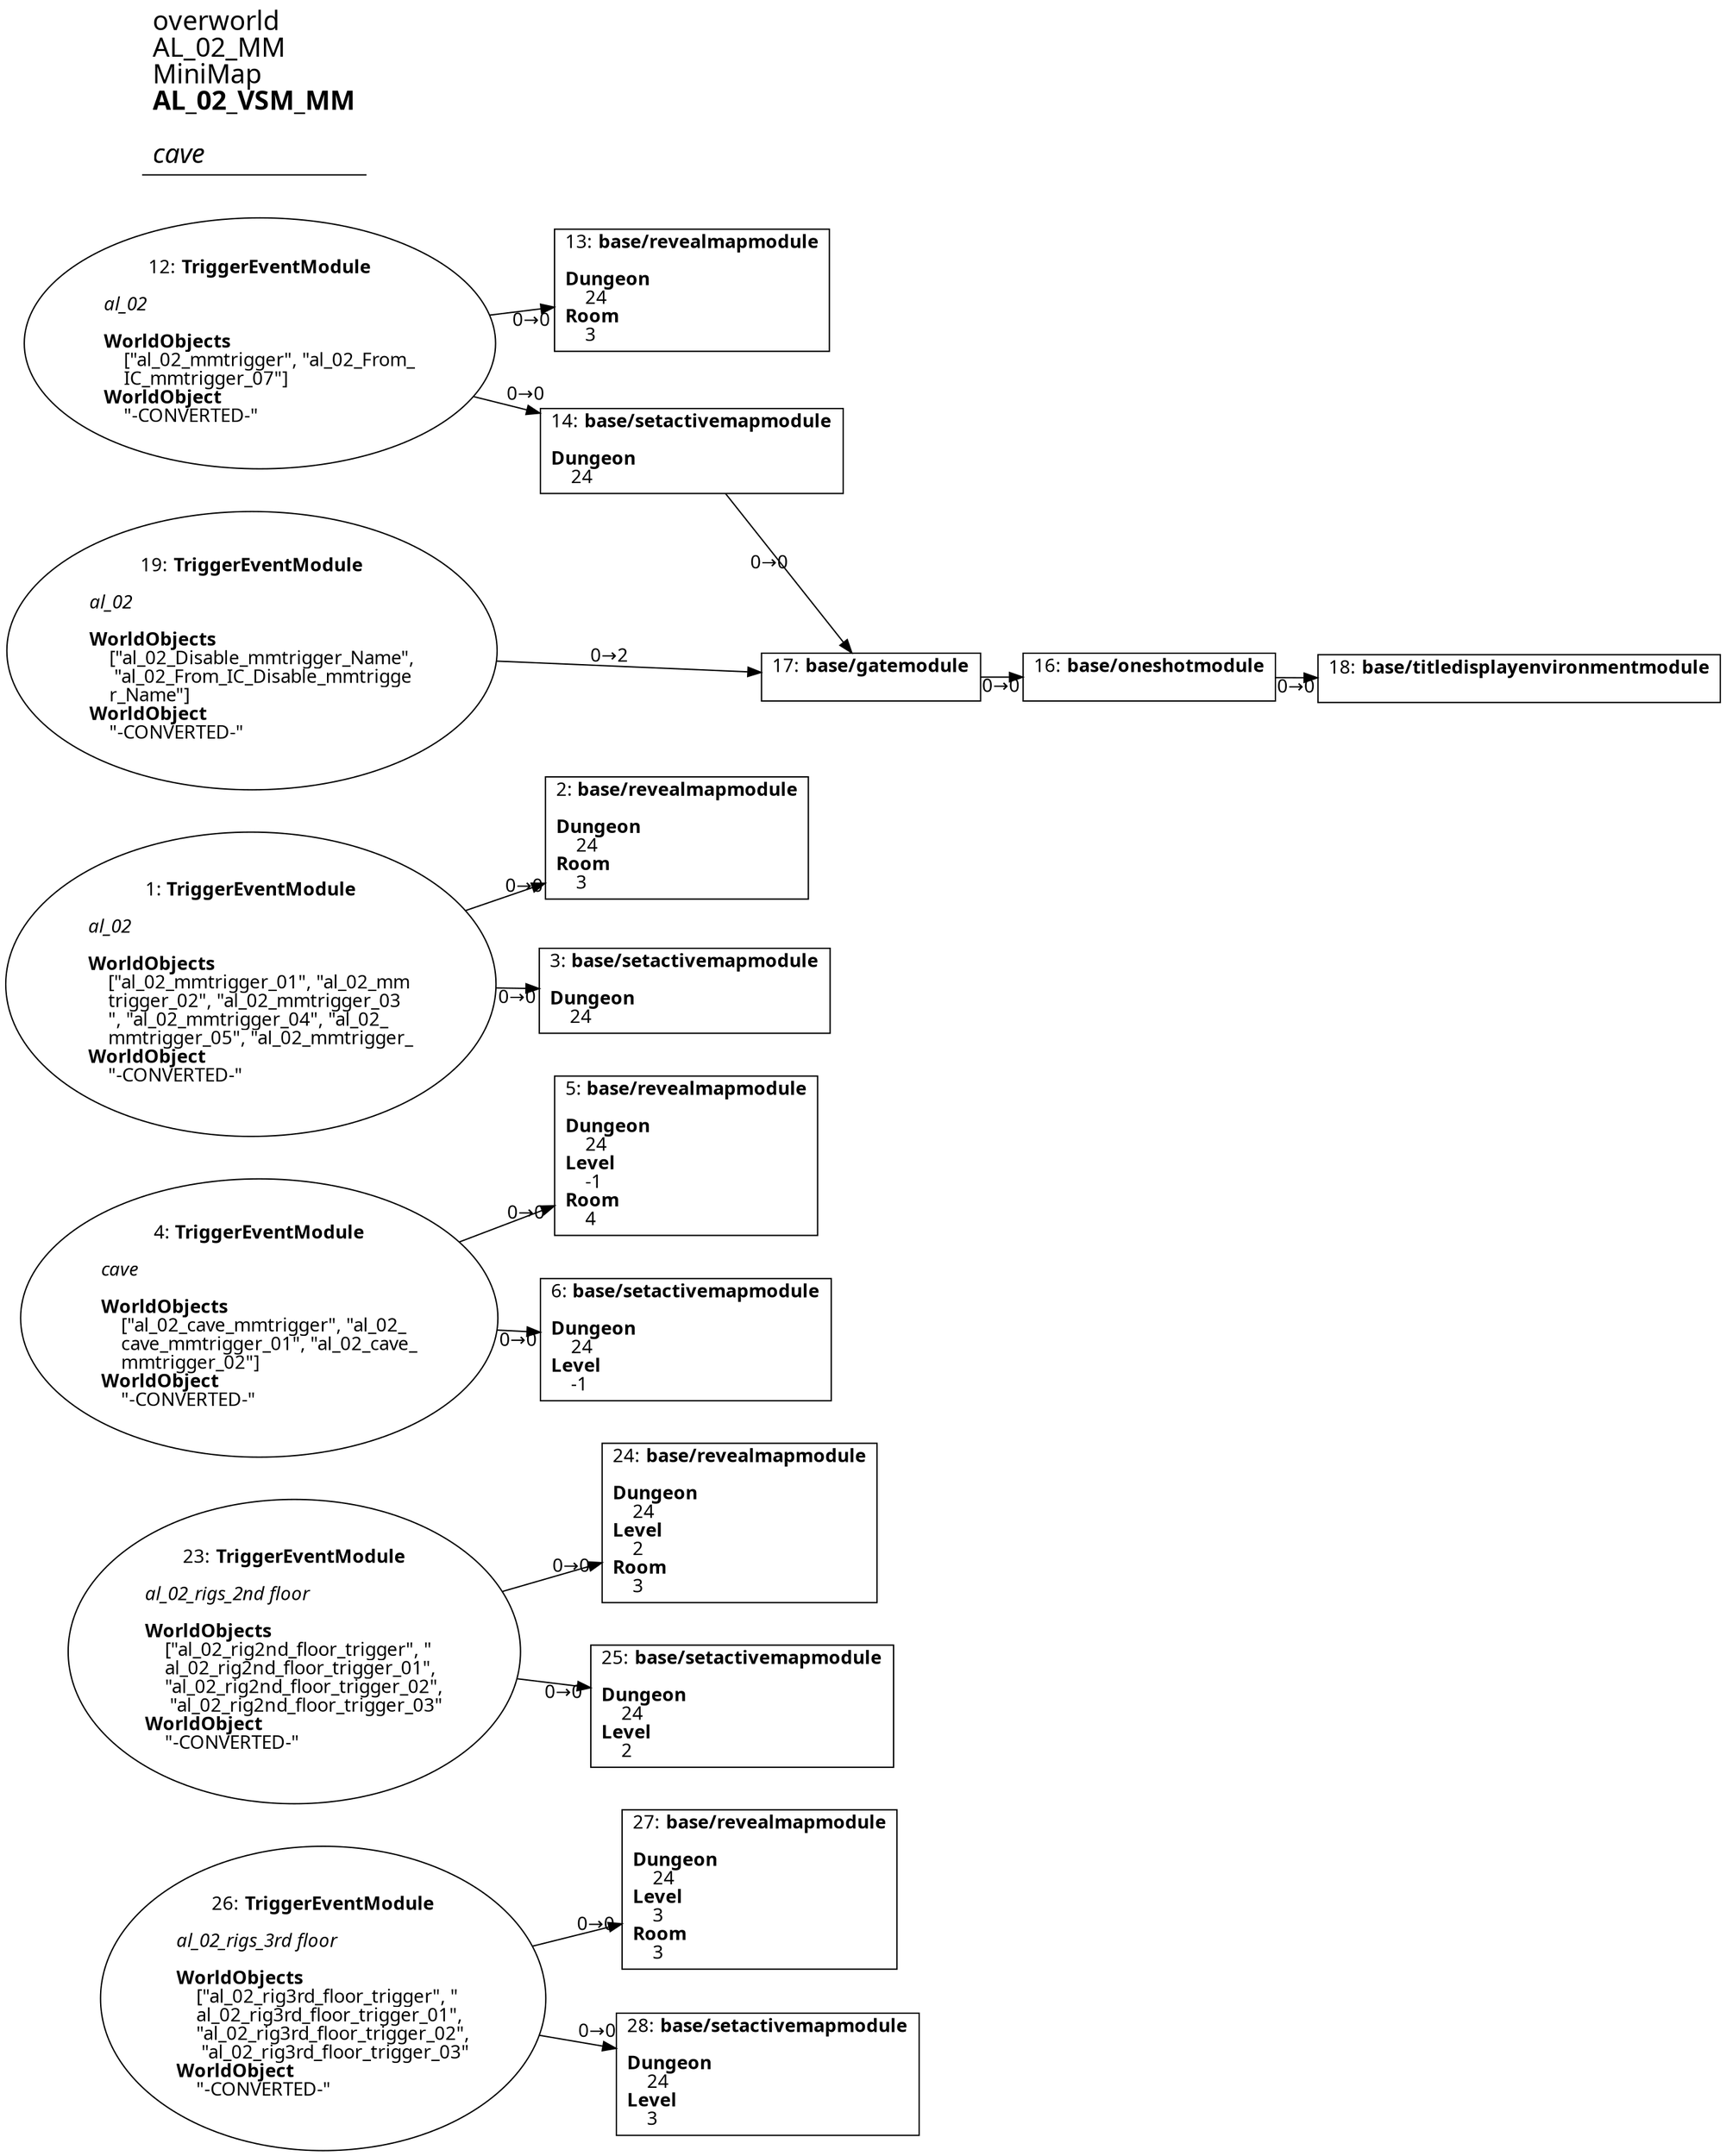 digraph {
    layout = fdp;
    overlap = prism;
    sep = "+16";
    splines = spline;

    node [ shape = box ];

    graph [ fontname = "Segoe UI" ];
    node [ fontname = "Segoe UI" ];
    edge [ fontname = "Segoe UI" ];

    1 [ label = <1: <b>TriggerEventModule</b><br/><br/><i>al_02<br align="left"/></i><br align="left"/><b>WorldObjects</b><br align="left"/>    [&quot;al_02_mmtrigger_01&quot;, &quot;al_02_mm<br align="left"/>    trigger_02&quot;, &quot;al_02_mmtrigger_03<br align="left"/>    &quot;, &quot;al_02_mmtrigger_04&quot;, &quot;al_02_<br align="left"/>    mmtrigger_05&quot;, &quot;al_02_mmtrigger_<br align="left"/><b>WorldObject</b><br align="left"/>    &quot;-CONVERTED-&quot;<br align="left"/>> ];
    1 [ shape = oval ]
    1 [ pos = "0.25800002,-0.21900001!" ];
    1 -> 2 [ label = "0→0" ];
    1 -> 3 [ label = "0→0" ];

    2 [ label = <2: <b>base/revealmapmodule</b><br/><br/><b>Dungeon</b><br align="left"/>    24<br align="left"/><b>Room</b><br align="left"/>    3<br align="left"/>> ];
    2 [ pos = "0.568,-0.14!" ];

    3 [ label = <3: <b>base/setactivemapmodule</b><br/><br/><b>Dungeon</b><br align="left"/>    24<br align="left"/>> ];
    3 [ pos = "0.573,-0.24700001!" ];

    4 [ label = <4: <b>TriggerEventModule</b><br/><br/><i>cave<br align="left"/></i><br align="left"/><b>WorldObjects</b><br align="left"/>    [&quot;al_02_cave_mmtrigger&quot;, &quot;al_02_<br align="left"/>    cave_mmtrigger_01&quot;, &quot;al_02_cave_<br align="left"/>    mmtrigger_02&quot;]<br align="left"/><b>WorldObject</b><br align="left"/>    &quot;-CONVERTED-&quot;<br align="left"/>> ];
    4 [ shape = oval ]
    4 [ pos = "0.26200002,-0.512!" ];
    4 -> 5 [ label = "0→0" ];
    4 -> 6 [ label = "0→0" ];

    5 [ label = <5: <b>base/revealmapmodule</b><br/><br/><b>Dungeon</b><br align="left"/>    24<br align="left"/><b>Level</b><br align="left"/>    -1<br align="left"/><b>Room</b><br align="left"/>    4<br align="left"/>> ];
    5 [ pos = "0.59400004,-0.43100002!" ];

    6 [ label = <6: <b>base/setactivemapmodule</b><br/><br/><b>Dungeon</b><br align="left"/>    24<br align="left"/><b>Level</b><br align="left"/>    -1<br align="left"/>> ];
    6 [ pos = "0.59300005,-0.55!" ];

    12 [ label = <12: <b>TriggerEventModule</b><br/><br/><i>al_02<br align="left"/></i><br align="left"/><b>WorldObjects</b><br align="left"/>    [&quot;al_02_mmtrigger&quot;, &quot;al_02_From_<br align="left"/>    IC_mmtrigger_07&quot;]<br align="left"/><b>WorldObject</b><br align="left"/>    &quot;-CONVERTED-&quot;<br align="left"/>> ];
    12 [ shape = oval ]
    12 [ pos = "0.25,0.26700002!" ];
    12 -> 13 [ label = "0→0" ];
    12 -> 14 [ label = "0→0" ];

    13 [ label = <13: <b>base/revealmapmodule</b><br/><br/><b>Dungeon</b><br align="left"/>    24<br align="left"/><b>Room</b><br align="left"/>    3<br align="left"/>> ];
    13 [ pos = "0.586,0.30900002!" ];

    14 [ label = <14: <b>base/setactivemapmodule</b><br/><br/><b>Dungeon</b><br align="left"/>    24<br align="left"/>> ];
    14 [ pos = "0.586,0.193!" ];
    14 -> 17 [ label = "0→0" ];

    16 [ label = <16: <b>base/oneshotmodule</b><br/><br/>> ];
    16 [ pos = "0.96800005,-0.018000001!" ];
    16 -> 18 [ label = "0→0" ];

    17 [ label = <17: <b>base/gatemodule</b><br/><br/>> ];
    17 [ pos = "0.8,-0.018000001!" ];
    17 -> 16 [ label = "0→0" ];

    18 [ label = <18: <b>base/titledisplayenvironmentmodule</b><br/><br/>> ];
    18 [ pos = "1.143,-0.018000001!" ];

    19 [ label = <19: <b>TriggerEventModule</b><br/><br/><i>al_02<br align="left"/></i><br align="left"/><b>WorldObjects</b><br align="left"/>    [&quot;al_02_Disable_mmtrigger_Name&quot;,<br align="left"/>     &quot;al_02_From_IC_Disable_mmtrigge<br align="left"/>    r_Name&quot;]<br align="left"/><b>WorldObject</b><br align="left"/>    &quot;-CONVERTED-&quot;<br align="left"/>> ];
    19 [ shape = oval ]
    19 [ pos = "0.25100002,0.039!" ];
    19 -> 17 [ label = "0→2" ];

    23 [ label = <23: <b>TriggerEventModule</b><br/><br/><i>al_02_rigs_2nd floor<br align="left"/></i><br align="left"/><b>WorldObjects</b><br align="left"/>    [&quot;al_02_rig2nd_floor_trigger&quot;, &quot;<br align="left"/>    al_02_rig2nd_floor_trigger_01&quot;, <br align="left"/>    &quot;al_02_rig2nd_floor_trigger_02&quot;,<br align="left"/>     &quot;al_02_rig2nd_floor_trigger_03&quot;<br align="left"/><b>WorldObject</b><br align="left"/>    &quot;-CONVERTED-&quot;<br align="left"/>> ];
    23 [ shape = oval ]
    23 [ pos = "0.287,-0.762!" ];
    23 -> 24 [ label = "0→0" ];
    23 -> 25 [ label = "0→0" ];

    24 [ label = <24: <b>base/revealmapmodule</b><br/><br/><b>Dungeon</b><br align="left"/>    24<br align="left"/><b>Level</b><br align="left"/>    2<br align="left"/><b>Room</b><br align="left"/>    3<br align="left"/>> ];
    24 [ pos = "0.625,-0.726!" ];

    25 [ label = <25: <b>base/setactivemapmodule</b><br/><br/><b>Dungeon</b><br align="left"/>    24<br align="left"/><b>Level</b><br align="left"/>    2<br align="left"/>> ];
    25 [ pos = "0.63000005,-0.83300006!" ];

    26 [ label = <26: <b>TriggerEventModule</b><br/><br/><i>al_02_rigs_3rd floor<br align="left"/></i><br align="left"/><b>WorldObjects</b><br align="left"/>    [&quot;al_02_rig3rd_floor_trigger&quot;, &quot;<br align="left"/>    al_02_rig3rd_floor_trigger_01&quot;, <br align="left"/>    &quot;al_02_rig3rd_floor_trigger_02&quot;,<br align="left"/>     &quot;al_02_rig3rd_floor_trigger_03&quot;<br align="left"/><b>WorldObject</b><br align="left"/>    &quot;-CONVERTED-&quot;<br align="left"/>> ];
    26 [ shape = oval ]
    26 [ pos = "0.31,-1.0220001!" ];
    26 -> 27 [ label = "0→0" ];
    26 -> 28 [ label = "0→0" ];

    27 [ label = <27: <b>base/revealmapmodule</b><br/><br/><b>Dungeon</b><br align="left"/>    24<br align="left"/><b>Level</b><br align="left"/>    3<br align="left"/><b>Room</b><br align="left"/>    3<br align="left"/>> ];
    27 [ pos = "0.648,-0.98600006!" ];

    28 [ label = <28: <b>base/setactivemapmodule</b><br/><br/><b>Dungeon</b><br align="left"/>    24<br align="left"/><b>Level</b><br align="left"/>    3<br align="left"/>> ];
    28 [ pos = "0.65300006,-1.093!" ];

    title [ pos = "0.24900001,0.31!" ];
    title [ shape = underline ];
    title [ label = <<font point-size="20">overworld<br align="left"/>AL_02_MM<br align="left"/>MiniMap<br align="left"/><b>AL_02_VSM_MM</b><br align="left"/><br/><i>cave</i><br align="left"/></font>> ];
}
